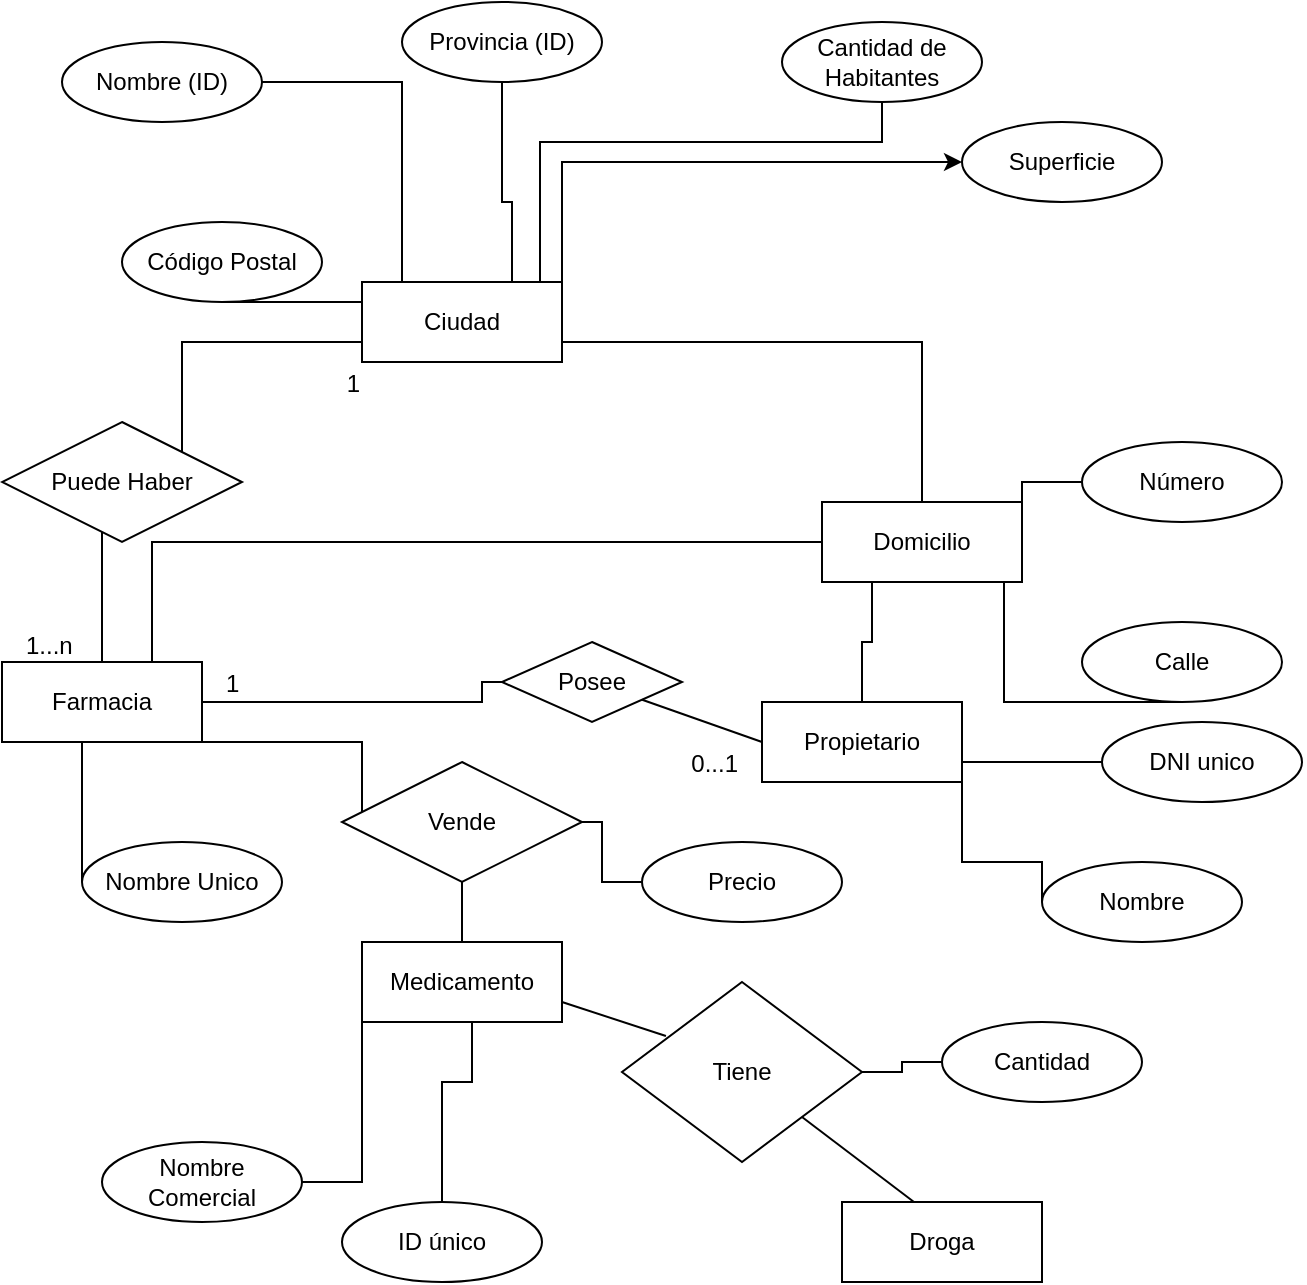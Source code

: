 <mxfile version="24.2.5" type="github">
  <diagram id="R2lEEEUBdFMjLlhIrx00" name="Page-1">
    <mxGraphModel dx="1393" dy="766" grid="1" gridSize="10" guides="1" tooltips="1" connect="1" arrows="1" fold="1" page="1" pageScale="1" pageWidth="850" pageHeight="1100" math="0" shadow="0" extFonts="Permanent Marker^https://fonts.googleapis.com/css?family=Permanent+Marker">
      <root>
        <mxCell id="0" />
        <mxCell id="1" parent="0" />
        <mxCell id="twWEcnRU9X74Tp9LB-RC-1" value="Medicamento" style="whiteSpace=wrap;html=1;align=center;" vertex="1" parent="1">
          <mxGeometry x="370" y="470" width="100" height="40" as="geometry" />
        </mxCell>
        <mxCell id="twWEcnRU9X74Tp9LB-RC-2" value="Domicilio" style="whiteSpace=wrap;html=1;align=center;" vertex="1" parent="1">
          <mxGeometry x="600" y="250" width="100" height="40" as="geometry" />
        </mxCell>
        <mxCell id="twWEcnRU9X74Tp9LB-RC-30" value="" style="edgeStyle=orthogonalEdgeStyle;rounded=0;orthogonalLoop=1;jettySize=auto;html=1;entryX=0;entryY=0.5;entryDx=0;entryDy=0;endArrow=none;endFill=0;" edge="1" parent="1" source="twWEcnRU9X74Tp9LB-RC-3" target="twWEcnRU9X74Tp9LB-RC-28">
          <mxGeometry relative="1" as="geometry">
            <Array as="points">
              <mxPoint x="670" y="430" />
              <mxPoint x="710" y="430" />
            </Array>
          </mxGeometry>
        </mxCell>
        <mxCell id="twWEcnRU9X74Tp9LB-RC-31" value="" style="edgeStyle=orthogonalEdgeStyle;rounded=0;orthogonalLoop=1;jettySize=auto;html=1;entryX=1;entryY=0.5;entryDx=0;entryDy=0;endArrow=none;endFill=0;" edge="1" parent="1" source="twWEcnRU9X74Tp9LB-RC-3" target="twWEcnRU9X74Tp9LB-RC-26">
          <mxGeometry relative="1" as="geometry">
            <Array as="points">
              <mxPoint x="660" y="380" />
              <mxPoint x="660" y="380" />
            </Array>
          </mxGeometry>
        </mxCell>
        <mxCell id="twWEcnRU9X74Tp9LB-RC-69" value="" style="edgeStyle=orthogonalEdgeStyle;rounded=0;orthogonalLoop=1;jettySize=auto;html=1;entryX=0.25;entryY=1;entryDx=0;entryDy=0;endArrow=none;endFill=0;" edge="1" parent="1" source="twWEcnRU9X74Tp9LB-RC-3" target="twWEcnRU9X74Tp9LB-RC-2">
          <mxGeometry relative="1" as="geometry" />
        </mxCell>
        <mxCell id="twWEcnRU9X74Tp9LB-RC-3" value="Propietario" style="whiteSpace=wrap;html=1;align=center;" vertex="1" parent="1">
          <mxGeometry x="570" y="350" width="100" height="40" as="geometry" />
        </mxCell>
        <mxCell id="twWEcnRU9X74Tp9LB-RC-16" value="" style="edgeStyle=orthogonalEdgeStyle;rounded=0;orthogonalLoop=1;jettySize=auto;html=1;endArrow=none;endFill=0;exitX=0.75;exitY=0;exitDx=0;exitDy=0;" edge="1" parent="1" source="twWEcnRU9X74Tp9LB-RC-4" target="twWEcnRU9X74Tp9LB-RC-14">
          <mxGeometry relative="1" as="geometry">
            <Array as="points">
              <mxPoint x="445" y="100" />
              <mxPoint x="440" y="100" />
            </Array>
          </mxGeometry>
        </mxCell>
        <mxCell id="twWEcnRU9X74Tp9LB-RC-17" value="" style="edgeStyle=orthogonalEdgeStyle;rounded=0;orthogonalLoop=1;jettySize=auto;html=1;endArrow=none;endFill=0;exitX=0.87;exitY=0;exitDx=0;exitDy=0;exitPerimeter=0;" edge="1" parent="1" source="twWEcnRU9X74Tp9LB-RC-4" target="twWEcnRU9X74Tp9LB-RC-11">
          <mxGeometry relative="1" as="geometry">
            <mxPoint x="460" y="150" as="sourcePoint" />
            <Array as="points">
              <mxPoint x="459" y="140" />
              <mxPoint x="459" y="70" />
              <mxPoint x="630" y="70" />
            </Array>
          </mxGeometry>
        </mxCell>
        <mxCell id="twWEcnRU9X74Tp9LB-RC-19" value="" style="edgeStyle=orthogonalEdgeStyle;rounded=0;orthogonalLoop=1;jettySize=auto;html=1;exitX=1;exitY=1;exitDx=0;exitDy=0;" edge="1" parent="1" source="twWEcnRU9X74Tp9LB-RC-4" target="twWEcnRU9X74Tp9LB-RC-10">
          <mxGeometry relative="1" as="geometry">
            <Array as="points">
              <mxPoint x="470" y="80" />
            </Array>
          </mxGeometry>
        </mxCell>
        <mxCell id="twWEcnRU9X74Tp9LB-RC-77" style="edgeStyle=orthogonalEdgeStyle;rounded=0;orthogonalLoop=1;jettySize=auto;html=1;exitX=1;exitY=0.75;exitDx=0;exitDy=0;entryX=0.5;entryY=0;entryDx=0;entryDy=0;endArrow=none;endFill=0;" edge="1" parent="1" source="twWEcnRU9X74Tp9LB-RC-4" target="twWEcnRU9X74Tp9LB-RC-2">
          <mxGeometry relative="1" as="geometry" />
        </mxCell>
        <mxCell id="twWEcnRU9X74Tp9LB-RC-4" value="Ciudad" style="whiteSpace=wrap;html=1;align=center;" vertex="1" parent="1">
          <mxGeometry x="370" y="140" width="100" height="40" as="geometry" />
        </mxCell>
        <mxCell id="twWEcnRU9X74Tp9LB-RC-57" value="" style="edgeStyle=orthogonalEdgeStyle;rounded=0;orthogonalLoop=1;jettySize=auto;html=1;exitX=0.75;exitY=1;exitDx=0;exitDy=0;endArrow=none;endFill=0;" edge="1" parent="1" source="twWEcnRU9X74Tp9LB-RC-5" target="twWEcnRU9X74Tp9LB-RC-56">
          <mxGeometry relative="1" as="geometry">
            <Array as="points">
              <mxPoint x="370" y="370" />
            </Array>
          </mxGeometry>
        </mxCell>
        <mxCell id="twWEcnRU9X74Tp9LB-RC-76" style="edgeStyle=orthogonalEdgeStyle;rounded=0;orthogonalLoop=1;jettySize=auto;html=1;exitX=0.75;exitY=0;exitDx=0;exitDy=0;entryX=0;entryY=0.5;entryDx=0;entryDy=0;endArrow=none;endFill=0;" edge="1" parent="1" source="twWEcnRU9X74Tp9LB-RC-5" target="twWEcnRU9X74Tp9LB-RC-2">
          <mxGeometry relative="1" as="geometry" />
        </mxCell>
        <mxCell id="twWEcnRU9X74Tp9LB-RC-5" value="Farmacia" style="whiteSpace=wrap;html=1;align=center;" vertex="1" parent="1">
          <mxGeometry x="190" y="330" width="100" height="40" as="geometry" />
        </mxCell>
        <mxCell id="twWEcnRU9X74Tp9LB-RC-6" value="Droga" style="whiteSpace=wrap;html=1;align=center;" vertex="1" parent="1">
          <mxGeometry x="610" y="600" width="100" height="40" as="geometry" />
        </mxCell>
        <mxCell id="twWEcnRU9X74Tp9LB-RC-32" value="" style="edgeStyle=orthogonalEdgeStyle;rounded=0;orthogonalLoop=1;jettySize=auto;html=1;endArrow=none;endFill=0;entryX=0;entryY=0.5;entryDx=0;entryDy=0;" edge="1" parent="1" source="twWEcnRU9X74Tp9LB-RC-8" target="twWEcnRU9X74Tp9LB-RC-4">
          <mxGeometry relative="1" as="geometry">
            <Array as="points">
              <mxPoint x="370" y="150" />
            </Array>
          </mxGeometry>
        </mxCell>
        <mxCell id="twWEcnRU9X74Tp9LB-RC-8" value="Código Postal" style="ellipse;whiteSpace=wrap;html=1;align=center;" vertex="1" parent="1">
          <mxGeometry x="250" y="110" width="100" height="40" as="geometry" />
        </mxCell>
        <mxCell id="twWEcnRU9X74Tp9LB-RC-10" value="Superficie" style="ellipse;whiteSpace=wrap;html=1;align=center;" vertex="1" parent="1">
          <mxGeometry x="670" y="60" width="100" height="40" as="geometry" />
        </mxCell>
        <mxCell id="twWEcnRU9X74Tp9LB-RC-11" value="Cantidad de Habitantes" style="ellipse;whiteSpace=wrap;html=1;align=center;" vertex="1" parent="1">
          <mxGeometry x="580" y="10" width="100" height="40" as="geometry" />
        </mxCell>
        <mxCell id="twWEcnRU9X74Tp9LB-RC-20" value="" style="edgeStyle=orthogonalEdgeStyle;rounded=0;orthogonalLoop=1;jettySize=auto;html=1;endArrow=none;endFill=0;" edge="1" parent="1" source="twWEcnRU9X74Tp9LB-RC-12" target="twWEcnRU9X74Tp9LB-RC-4">
          <mxGeometry relative="1" as="geometry">
            <Array as="points">
              <mxPoint x="390" y="100" />
              <mxPoint x="390" y="100" />
            </Array>
          </mxGeometry>
        </mxCell>
        <mxCell id="twWEcnRU9X74Tp9LB-RC-12" value="Nombre (ID)" style="ellipse;whiteSpace=wrap;html=1;align=center;" vertex="1" parent="1">
          <mxGeometry x="220" y="20" width="100" height="40" as="geometry" />
        </mxCell>
        <mxCell id="twWEcnRU9X74Tp9LB-RC-15" value="" style="edgeStyle=orthogonalEdgeStyle;rounded=0;orthogonalLoop=1;jettySize=auto;html=1;endArrow=none;endFill=0;" edge="1" parent="1" source="twWEcnRU9X74Tp9LB-RC-13" target="twWEcnRU9X74Tp9LB-RC-5">
          <mxGeometry relative="1" as="geometry">
            <Array as="points">
              <mxPoint x="230" y="390" />
              <mxPoint x="230" y="390" />
            </Array>
          </mxGeometry>
        </mxCell>
        <mxCell id="twWEcnRU9X74Tp9LB-RC-13" value="Nombre Unico" style="ellipse;whiteSpace=wrap;html=1;align=center;" vertex="1" parent="1">
          <mxGeometry x="230" y="420" width="100" height="40" as="geometry" />
        </mxCell>
        <mxCell id="twWEcnRU9X74Tp9LB-RC-14" value="Provincia (ID)" style="ellipse;whiteSpace=wrap;html=1;align=center;" vertex="1" parent="1">
          <mxGeometry x="390" width="100" height="40" as="geometry" />
        </mxCell>
        <mxCell id="twWEcnRU9X74Tp9LB-RC-34" value="" style="edgeStyle=orthogonalEdgeStyle;rounded=0;orthogonalLoop=1;jettySize=auto;html=1;endArrow=none;endFill=0;entryX=1;entryY=1;entryDx=0;entryDy=0;" edge="1" parent="1" source="twWEcnRU9X74Tp9LB-RC-25" target="twWEcnRU9X74Tp9LB-RC-2">
          <mxGeometry relative="1" as="geometry">
            <Array as="points">
              <mxPoint x="700" y="240" />
            </Array>
          </mxGeometry>
        </mxCell>
        <mxCell id="twWEcnRU9X74Tp9LB-RC-25" value="Número" style="ellipse;whiteSpace=wrap;html=1;align=center;" vertex="1" parent="1">
          <mxGeometry x="730" y="220" width="100" height="40" as="geometry" />
        </mxCell>
        <mxCell id="twWEcnRU9X74Tp9LB-RC-26" value="DNI unico" style="ellipse;whiteSpace=wrap;html=1;align=center;" vertex="1" parent="1">
          <mxGeometry x="740" y="360" width="100" height="40" as="geometry" />
        </mxCell>
        <mxCell id="twWEcnRU9X74Tp9LB-RC-33" value="" style="edgeStyle=orthogonalEdgeStyle;rounded=0;orthogonalLoop=1;jettySize=auto;html=1;entryX=0.91;entryY=1;entryDx=0;entryDy=0;entryPerimeter=0;endArrow=none;endFill=0;" edge="1" parent="1" source="twWEcnRU9X74Tp9LB-RC-27" target="twWEcnRU9X74Tp9LB-RC-2">
          <mxGeometry relative="1" as="geometry">
            <Array as="points">
              <mxPoint x="691" y="350" />
            </Array>
          </mxGeometry>
        </mxCell>
        <mxCell id="twWEcnRU9X74Tp9LB-RC-27" value="Calle" style="ellipse;whiteSpace=wrap;html=1;align=center;" vertex="1" parent="1">
          <mxGeometry x="730" y="310" width="100" height="40" as="geometry" />
        </mxCell>
        <mxCell id="twWEcnRU9X74Tp9LB-RC-28" value="Nombre" style="ellipse;whiteSpace=wrap;html=1;align=center;" vertex="1" parent="1">
          <mxGeometry x="710" y="430" width="100" height="40" as="geometry" />
        </mxCell>
        <mxCell id="twWEcnRU9X74Tp9LB-RC-60" value="" style="edgeStyle=orthogonalEdgeStyle;rounded=0;orthogonalLoop=1;jettySize=auto;html=1;endArrow=none;endFill=0;" edge="1" parent="1" source="twWEcnRU9X74Tp9LB-RC-38" target="twWEcnRU9X74Tp9LB-RC-59">
          <mxGeometry relative="1" as="geometry" />
        </mxCell>
        <mxCell id="twWEcnRU9X74Tp9LB-RC-38" value="Cantidad" style="ellipse;whiteSpace=wrap;html=1;align=center;" vertex="1" parent="1">
          <mxGeometry x="660" y="510" width="100" height="40" as="geometry" />
        </mxCell>
        <mxCell id="twWEcnRU9X74Tp9LB-RC-41" value="" style="edgeStyle=orthogonalEdgeStyle;rounded=0;orthogonalLoop=1;jettySize=auto;html=1;endArrow=none;endFill=0;entryX=0.75;entryY=1;entryDx=0;entryDy=0;exitX=0.5;exitY=0;exitDx=0;exitDy=0;" edge="1" parent="1" source="twWEcnRU9X74Tp9LB-RC-39" target="twWEcnRU9X74Tp9LB-RC-1">
          <mxGeometry relative="1" as="geometry">
            <mxPoint x="350" y="470" as="sourcePoint" />
            <Array as="points">
              <mxPoint x="410" y="540" />
              <mxPoint x="425" y="540" />
            </Array>
          </mxGeometry>
        </mxCell>
        <mxCell id="twWEcnRU9X74Tp9LB-RC-39" value="ID único" style="ellipse;whiteSpace=wrap;html=1;align=center;" vertex="1" parent="1">
          <mxGeometry x="360" y="600" width="100" height="40" as="geometry" />
        </mxCell>
        <mxCell id="twWEcnRU9X74Tp9LB-RC-42" value="" style="edgeStyle=orthogonalEdgeStyle;rounded=0;orthogonalLoop=1;jettySize=auto;html=1;endArrow=none;endFill=0;entryX=0;entryY=1;entryDx=0;entryDy=0;" edge="1" parent="1" source="twWEcnRU9X74Tp9LB-RC-40" target="twWEcnRU9X74Tp9LB-RC-1">
          <mxGeometry relative="1" as="geometry">
            <mxPoint x="300" y="510" as="targetPoint" />
          </mxGeometry>
        </mxCell>
        <mxCell id="twWEcnRU9X74Tp9LB-RC-40" value="Nombre Comercial" style="ellipse;whiteSpace=wrap;html=1;align=center;" vertex="1" parent="1">
          <mxGeometry x="240" y="570" width="100" height="40" as="geometry" />
        </mxCell>
        <mxCell id="twWEcnRU9X74Tp9LB-RC-48" value="" style="endArrow=none;html=1;rounded=0;entryX=0.36;entryY=0;entryDx=0;entryDy=0;entryPerimeter=0;exitX=1;exitY=1;exitDx=0;exitDy=0;" edge="1" parent="1" source="twWEcnRU9X74Tp9LB-RC-59" target="twWEcnRU9X74Tp9LB-RC-6">
          <mxGeometry relative="1" as="geometry">
            <mxPoint x="660" y="560" as="sourcePoint" />
            <mxPoint x="690" y="610" as="targetPoint" />
          </mxGeometry>
        </mxCell>
        <mxCell id="twWEcnRU9X74Tp9LB-RC-51" value="" style="endArrow=none;html=1;rounded=0;entryX=0.183;entryY=0.3;entryDx=0;entryDy=0;exitX=1;exitY=0.75;exitDx=0;exitDy=0;entryPerimeter=0;" edge="1" parent="1" source="twWEcnRU9X74Tp9LB-RC-1" target="twWEcnRU9X74Tp9LB-RC-59">
          <mxGeometry relative="1" as="geometry">
            <mxPoint x="320" y="330" as="sourcePoint" />
            <mxPoint x="515" y="522.5" as="targetPoint" />
          </mxGeometry>
        </mxCell>
        <mxCell id="twWEcnRU9X74Tp9LB-RC-52" value="" style="resizable=0;html=1;whiteSpace=wrap;align=left;verticalAlign=bottom;" connectable="0" vertex="1" parent="twWEcnRU9X74Tp9LB-RC-51">
          <mxGeometry x="-1" relative="1" as="geometry" />
        </mxCell>
        <mxCell id="twWEcnRU9X74Tp9LB-RC-58" value="" style="edgeStyle=orthogonalEdgeStyle;rounded=0;orthogonalLoop=1;jettySize=auto;html=1;endArrow=none;endFill=0;" edge="1" parent="1" source="twWEcnRU9X74Tp9LB-RC-56" target="twWEcnRU9X74Tp9LB-RC-1">
          <mxGeometry relative="1" as="geometry" />
        </mxCell>
        <mxCell id="twWEcnRU9X74Tp9LB-RC-56" value="Vende" style="shape=rhombus;perimeter=rhombusPerimeter;whiteSpace=wrap;html=1;align=center;" vertex="1" parent="1">
          <mxGeometry x="360" y="380" width="120" height="60" as="geometry" />
        </mxCell>
        <mxCell id="twWEcnRU9X74Tp9LB-RC-59" value="Tiene" style="shape=rhombus;perimeter=rhombusPerimeter;whiteSpace=wrap;html=1;align=center;" vertex="1" parent="1">
          <mxGeometry x="500" y="490" width="120" height="90" as="geometry" />
        </mxCell>
        <mxCell id="twWEcnRU9X74Tp9LB-RC-68" value="" style="edgeStyle=orthogonalEdgeStyle;rounded=0;orthogonalLoop=1;jettySize=auto;html=1;exitX=0;exitY=0.5;exitDx=0;exitDy=0;endArrow=none;endFill=0;" edge="1" parent="1" source="twWEcnRU9X74Tp9LB-RC-61" target="twWEcnRU9X74Tp9LB-RC-5">
          <mxGeometry relative="1" as="geometry">
            <Array as="points">
              <mxPoint x="430" y="340" />
              <mxPoint x="430" y="350" />
            </Array>
          </mxGeometry>
        </mxCell>
        <mxCell id="twWEcnRU9X74Tp9LB-RC-61" value="Posee" style="shape=rhombus;perimeter=rhombusPerimeter;whiteSpace=wrap;html=1;align=center;" vertex="1" parent="1">
          <mxGeometry x="440" y="320" width="90" height="40" as="geometry" />
        </mxCell>
        <mxCell id="twWEcnRU9X74Tp9LB-RC-65" value="" style="endArrow=none;html=1;rounded=0;entryX=0;entryY=0.5;entryDx=0;entryDy=0;" edge="1" parent="1" source="twWEcnRU9X74Tp9LB-RC-61" target="twWEcnRU9X74Tp9LB-RC-3">
          <mxGeometry relative="1" as="geometry">
            <mxPoint x="330" y="369.5" as="sourcePoint" />
            <mxPoint x="540" y="370" as="targetPoint" />
          </mxGeometry>
        </mxCell>
        <mxCell id="twWEcnRU9X74Tp9LB-RC-66" value="1" style="resizable=0;html=1;whiteSpace=wrap;align=left;verticalAlign=bottom;" connectable="0" vertex="1" parent="twWEcnRU9X74Tp9LB-RC-65">
          <mxGeometry x="-1" relative="1" as="geometry">
            <mxPoint x="-210" y="1" as="offset" />
          </mxGeometry>
        </mxCell>
        <mxCell id="twWEcnRU9X74Tp9LB-RC-67" value="0...1" style="resizable=0;html=1;whiteSpace=wrap;align=right;verticalAlign=bottom;" connectable="0" vertex="1" parent="twWEcnRU9X74Tp9LB-RC-65">
          <mxGeometry x="1" relative="1" as="geometry">
            <mxPoint x="-10" y="20" as="offset" />
          </mxGeometry>
        </mxCell>
        <mxCell id="twWEcnRU9X74Tp9LB-RC-75" value="" style="edgeStyle=orthogonalEdgeStyle;rounded=0;orthogonalLoop=1;jettySize=auto;html=1;endArrow=none;endFill=0;" edge="1" parent="1" target="twWEcnRU9X74Tp9LB-RC-5">
          <mxGeometry relative="1" as="geometry">
            <mxPoint x="240" y="260" as="sourcePoint" />
            <Array as="points">
              <mxPoint x="240" y="270" />
            </Array>
          </mxGeometry>
        </mxCell>
        <mxCell id="twWEcnRU9X74Tp9LB-RC-70" value="Puede Haber" style="shape=rhombus;perimeter=rhombusPerimeter;whiteSpace=wrap;html=1;align=center;" vertex="1" parent="1">
          <mxGeometry x="190" y="210" width="120" height="60" as="geometry" />
        </mxCell>
        <mxCell id="twWEcnRU9X74Tp9LB-RC-72" value="" style="endArrow=none;html=1;rounded=0;entryX=0;entryY=0.75;entryDx=0;entryDy=0;exitX=1;exitY=0;exitDx=0;exitDy=0;" edge="1" parent="1" source="twWEcnRU9X74Tp9LB-RC-70" target="twWEcnRU9X74Tp9LB-RC-4">
          <mxGeometry relative="1" as="geometry">
            <mxPoint x="250" y="210" as="sourcePoint" />
            <mxPoint x="410" y="210" as="targetPoint" />
            <Array as="points">
              <mxPoint x="280" y="170" />
            </Array>
          </mxGeometry>
        </mxCell>
        <mxCell id="twWEcnRU9X74Tp9LB-RC-73" value="1...n" style="resizable=0;html=1;whiteSpace=wrap;align=left;verticalAlign=bottom;" connectable="0" vertex="1" parent="twWEcnRU9X74Tp9LB-RC-72">
          <mxGeometry x="-1" relative="1" as="geometry">
            <mxPoint x="-80" y="105" as="offset" />
          </mxGeometry>
        </mxCell>
        <mxCell id="twWEcnRU9X74Tp9LB-RC-74" value="1" style="resizable=0;html=1;whiteSpace=wrap;align=right;verticalAlign=bottom;" connectable="0" vertex="1" parent="twWEcnRU9X74Tp9LB-RC-72">
          <mxGeometry x="1" relative="1" as="geometry">
            <mxPoint y="29" as="offset" />
          </mxGeometry>
        </mxCell>
        <mxCell id="twWEcnRU9X74Tp9LB-RC-79" value="" style="edgeStyle=orthogonalEdgeStyle;rounded=0;orthogonalLoop=1;jettySize=auto;html=1;endArrow=none;endFill=0;" edge="1" parent="1" source="twWEcnRU9X74Tp9LB-RC-78" target="twWEcnRU9X74Tp9LB-RC-56">
          <mxGeometry relative="1" as="geometry" />
        </mxCell>
        <mxCell id="twWEcnRU9X74Tp9LB-RC-78" value="Precio" style="ellipse;whiteSpace=wrap;html=1;align=center;" vertex="1" parent="1">
          <mxGeometry x="510" y="420" width="100" height="40" as="geometry" />
        </mxCell>
      </root>
    </mxGraphModel>
  </diagram>
</mxfile>
